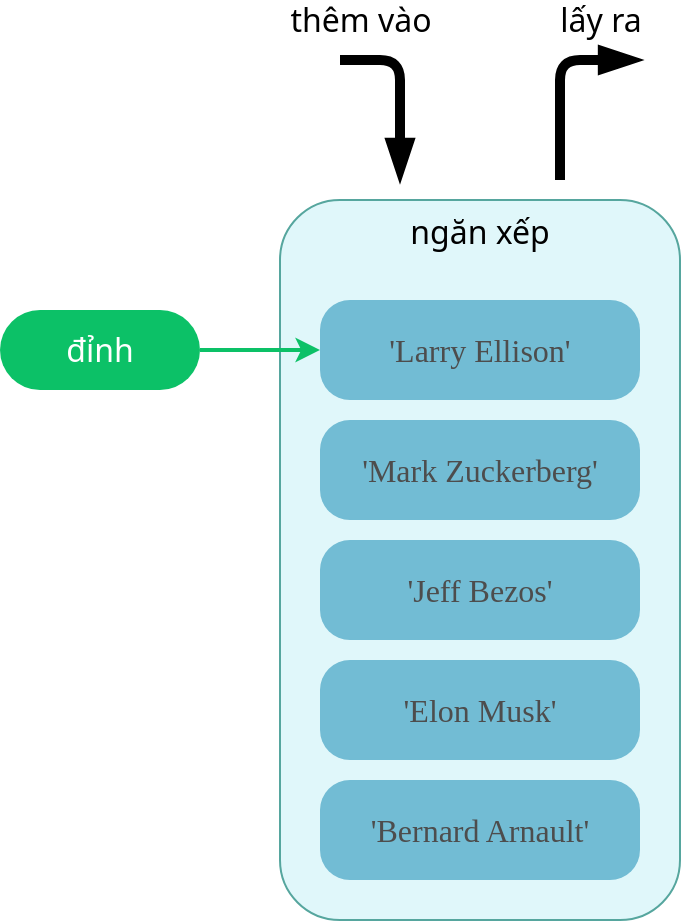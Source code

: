 <mxfile version="24.7.17">
  <diagram name="queue" id="blD7ZZ_PqU-iT5JnfKSL">
    <mxGraphModel dx="1027" dy="741" grid="1" gridSize="10" guides="1" tooltips="1" connect="1" arrows="1" fold="1" page="1" pageScale="1" pageWidth="980" pageHeight="690" math="0" shadow="0">
      <root>
        <mxCell id="0" />
        <mxCell id="1" parent="0" />
        <mxCell id="sCs1FFfdnBTJLXxeUYFg-8" value="ngăn xếp" style="rounded=1;whiteSpace=wrap;html=1;fillColor=#e0f7fa;strokeColor=#56a69e;fontFamily=Noto Sans;fontSource=https%3A%2F%2Ffonts.googleapis.com%2Fcss%3Ffamily%3DNoto%2BSans;verticalAlign=top;fontSize=16;" parent="1" vertex="1">
          <mxGeometry x="400" y="280" width="200" height="360" as="geometry" />
        </mxCell>
        <mxCell id="sCs1FFfdnBTJLXxeUYFg-1" value="&#39;Bernard Arnault&#39;" style="rounded=1;whiteSpace=wrap;html=1;strokeColor=none;fillColor=#72bcd4;fontFamily=consolas;fontSize=16;fontColor=#4D4D4D;arcSize=30;" parent="1" vertex="1">
          <mxGeometry x="420" y="570" width="160" height="50" as="geometry" />
        </mxCell>
        <mxCell id="sCs1FFfdnBTJLXxeUYFg-2" value="&#39;Mark Zuckerberg&#39;" style="rounded=1;whiteSpace=wrap;html=1;strokeColor=none;fillColor=#72bcd4;fontFamily=consolas;fontSize=16;fontColor=#4D4D4D;arcSize=30;" parent="1" vertex="1">
          <mxGeometry x="420" y="390" width="160" height="50" as="geometry" />
        </mxCell>
        <mxCell id="sCs1FFfdnBTJLXxeUYFg-3" value="&#39;Larry Ellison&#39;" style="rounded=1;whiteSpace=wrap;html=1;strokeColor=none;fillColor=#72bcd4;fontFamily=consolas;fontSize=16;fontColor=#4D4D4D;arcSize=30;" parent="1" vertex="1">
          <mxGeometry x="420" y="330" width="160" height="50" as="geometry" />
        </mxCell>
        <mxCell id="sCs1FFfdnBTJLXxeUYFg-4" value="&#39;Elon Musk&#39;" style="rounded=1;whiteSpace=wrap;html=1;strokeColor=none;fillColor=#72bcd4;fontFamily=consolas;fontSize=16;fontColor=#4D4D4D;arcSize=30;" parent="1" vertex="1">
          <mxGeometry x="420" y="510" width="160" height="50" as="geometry" />
        </mxCell>
        <mxCell id="sCs1FFfdnBTJLXxeUYFg-5" value="&#39;Jeff Bezos&#39;" style="rounded=1;whiteSpace=wrap;html=1;strokeColor=none;fillColor=#72bcd4;fontFamily=consolas;fontSize=16;fontColor=#4D4D4D;arcSize=30;" parent="1" vertex="1">
          <mxGeometry x="420" y="450" width="160" height="50" as="geometry" />
        </mxCell>
        <mxCell id="sCs1FFfdnBTJLXxeUYFg-6" value="đỉnh" style="rounded=1;whiteSpace=wrap;html=1;fontFamily=Noto Sans;fontSource=https%3A%2F%2Ffonts.googleapis.com%2Fcss%3Ffamily%3DNoto%2BSans;arcSize=50;fillColor=#0cc167;strokeColor=none;fontColor=#FFFFFF;fontSize=16;" parent="1" vertex="1">
          <mxGeometry x="260" y="335" width="100" height="40" as="geometry" />
        </mxCell>
        <mxCell id="sCs1FFfdnBTJLXxeUYFg-9" value="" style="endArrow=classic;html=1;rounded=0;strokeColor=#0CC167;strokeWidth=2;exitX=1;exitY=0.5;exitDx=0;exitDy=0;endFill=1;entryX=0;entryY=0.5;entryDx=0;entryDy=0;" parent="1" source="sCs1FFfdnBTJLXxeUYFg-6" target="sCs1FFfdnBTJLXxeUYFg-3" edge="1">
          <mxGeometry width="50" height="50" relative="1" as="geometry">
            <mxPoint x="500" y="100" as="sourcePoint" />
            <mxPoint x="410" y="30" as="targetPoint" />
          </mxGeometry>
        </mxCell>
        <mxCell id="sCs1FFfdnBTJLXxeUYFg-11" value="thêm vào" style="edgeStyle=segmentEdgeStyle;endArrow=blockThin;html=1;curved=0;rounded=1;endSize=8;startSize=8;strokeWidth=5;endFill=1;fontSize=16;fontFamily=Noto Sans;fontSource=https%3A%2F%2Ffonts.googleapis.com%2Fcss%3Ffamily%3DNoto%2BSans;labelBackgroundColor=none;" parent="1" edge="1">
          <mxGeometry x="-0.778" y="20" width="50" height="50" relative="1" as="geometry">
            <mxPoint x="430" y="210" as="sourcePoint" />
            <mxPoint x="460" y="270" as="targetPoint" />
            <mxPoint as="offset" />
          </mxGeometry>
        </mxCell>
        <mxCell id="sCs1FFfdnBTJLXxeUYFg-12" value="lấy ra" style="edgeStyle=segmentEdgeStyle;endArrow=blockThin;html=1;curved=0;rounded=1;endSize=8;startSize=8;strokeWidth=5;endFill=1;fontSize=16;fontFamily=Noto Sans;fontSource=https%3A%2F%2Ffonts.googleapis.com%2Fcss%3Ffamily%3DNoto%2BSans;labelBackgroundColor=none;" parent="1" edge="1">
          <mxGeometry x="0.6" y="20" width="50" height="50" relative="1" as="geometry">
            <mxPoint x="540" y="270" as="sourcePoint" />
            <mxPoint x="580" y="210" as="targetPoint" />
            <mxPoint as="offset" />
            <Array as="points">
              <mxPoint x="540" y="210" />
            </Array>
          </mxGeometry>
        </mxCell>
      </root>
    </mxGraphModel>
  </diagram>
</mxfile>
